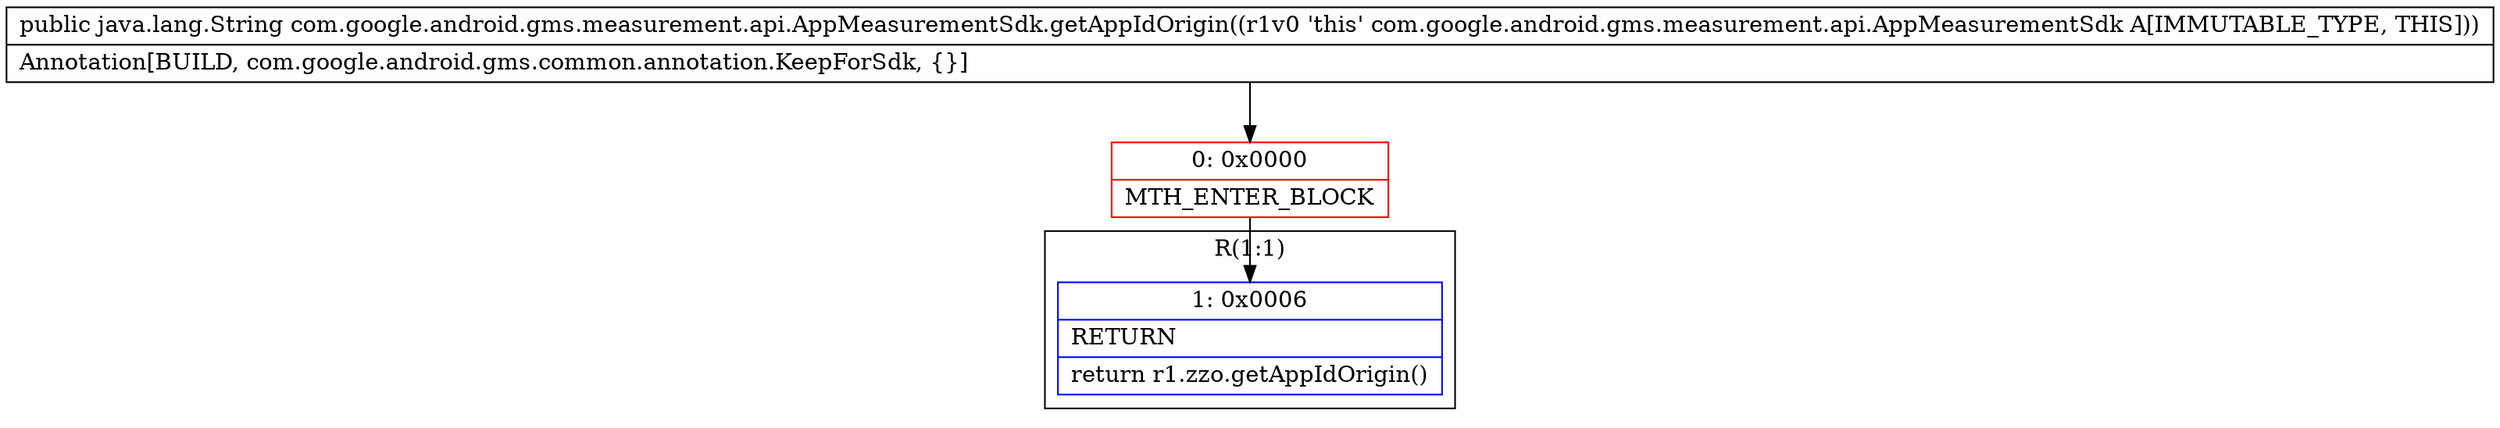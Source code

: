 digraph "CFG forcom.google.android.gms.measurement.api.AppMeasurementSdk.getAppIdOrigin()Ljava\/lang\/String;" {
subgraph cluster_Region_130975394 {
label = "R(1:1)";
node [shape=record,color=blue];
Node_1 [shape=record,label="{1\:\ 0x0006|RETURN\l|return r1.zzo.getAppIdOrigin()\l}"];
}
Node_0 [shape=record,color=red,label="{0\:\ 0x0000|MTH_ENTER_BLOCK\l}"];
MethodNode[shape=record,label="{public java.lang.String com.google.android.gms.measurement.api.AppMeasurementSdk.getAppIdOrigin((r1v0 'this' com.google.android.gms.measurement.api.AppMeasurementSdk A[IMMUTABLE_TYPE, THIS]))  | Annotation[BUILD, com.google.android.gms.common.annotation.KeepForSdk, \{\}]\l}"];
MethodNode -> Node_0;
Node_0 -> Node_1;
}

